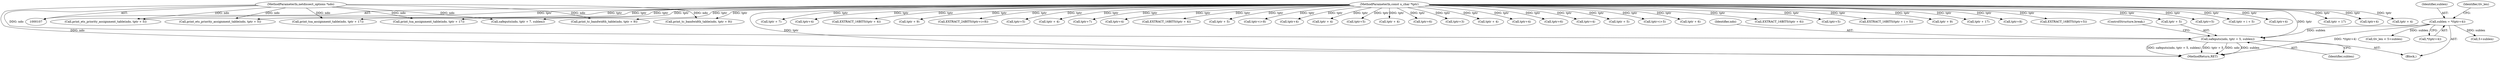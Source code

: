 digraph "0_tcpdump_34cec721d39c76be1e0a600829a7b17bdfb832b6@pointer" {
"1000273" [label="(Call,safeputs(ndo, tptr + 5, sublen))"];
"1000108" [label="(MethodParameterIn,netdissect_options *ndo)"];
"1000109" [label="(MethodParameterIn,const u_char *tptr)"];
"1000254" [label="(Call,sublen = *(tptr+4))"];
"1000434" [label="(Call,print_ets_priority_assignment_table(ndo, tptr + 5))"];
"1000579" [label="(Call,tptr+i+5)"];
"1000254" [label="(Call,sublen = *(tptr+4))"];
"1000274" [label="(Identifier,ndo)"];
"1000810" [label="(Call,tptr + 6)"];
"1000809" [label="(Call,EXTRACT_16BITS(tptr + 6))"];
"1000261" [label="(Call,tlv_len < 5+sublen)"];
"1000401" [label="(Call,print_ets_priority_assignment_table(ndo, tptr + 5))"];
"1000664" [label="(Call,tptr+5)"];
"1000275" [label="(Call,tptr + 5)"];
"1000603" [label="(Call,EXTRACT_16BITS(tptr + i + 5))"];
"1000278" [label="(Identifier,sublen)"];
"1000109" [label="(MethodParameterIn,const u_char *tptr)"];
"1000441" [label="(Call,tptr + 9)"];
"1000446" [label="(Call,tptr + 17)"];
"1000256" [label="(Call,*(tptr+4))"];
"1000747" [label="(Call,tptr+8)"];
"1000179" [label="(Call,EXTRACT_16BITS(tptr+5))"];
"1000328" [label="(Call,tptr+5)"];
"1000604" [label="(Call,tptr + i + 5)"];
"1000461" [label="(Call,tptr+4)"];
"1000413" [label="(Call,tptr + 17)"];
"1000630" [label="(Call,tptr+4)"];
"1000108" [label="(MethodParameterIn,netdissect_options *ndo)"];
"1000192" [label="(Call,tptr + 4)"];
"1000241" [label="(Call,tptr + 7)"];
"1000239" [label="(Call,safeputs(ndo, tptr + 7, sublen))"];
"1000257" [label="(Call,tptr+4)"];
"1000209" [label="(Call,EXTRACT_16BITS(tptr + 4))"];
"1000408" [label="(Call,tptr + 9)"];
"1000411" [label="(Call,print_tsa_assignment_table(ndo, tptr + 17))"];
"1000406" [label="(Call,print_tc_bandwidth_table(ndo, tptr + 9))"];
"1000838" [label="(Call,EXTRACT_24BITS(tptr+i+8))"];
"1000444" [label="(Call,print_tsa_assignment_table(ndo, tptr + 17))"];
"1000180" [label="(Call,tptr+5)"];
"1000262" [label="(Identifier,tlv_len)"];
"1000161" [label="(Call,tptr + 4)"];
"1000712" [label="(Call,tptr+7)"];
"1000374" [label="(Call,tptr+4)"];
"1000439" [label="(Call,print_tc_bandwidth_table(ndo, tptr + 9))"];
"1000160" [label="(Call,EXTRACT_16BITS(tptr + 4))"];
"1000436" [label="(Call,tptr + 5)"];
"1000839" [label="(Call,tptr+i+8)"];
"1000291" [label="(Call,tptr+4)"];
"1000146" [label="(Block,)"];
"1000540" [label="(Call,tptr + 4)"];
"1000255" [label="(Identifier,sublen)"];
"1000495" [label="(Call,tptr+5)"];
"1000273" [label="(Call,safeputs(ndo, tptr + 5, sublen))"];
"1000431" [label="(Call,tptr + 4)"];
"1000869" [label="(MethodReturn,RET)"];
"1000263" [label="(Call,5+sublen)"];
"1000223" [label="(Call,tptr+6)"];
"1000130" [label="(Call,tptr+3)"];
"1000210" [label="(Call,tptr + 4)"];
"1000279" [label="(ControlStructure,break;)"];
"1000780" [label="(Call,tptr+4)"];
"1000694" [label="(Call,tptr+6)"];
"1000188" [label="(Call,tptr+4)"];
"1000403" [label="(Call,tptr + 5)"];
"1000273" -> "1000146"  [label="AST: "];
"1000273" -> "1000278"  [label="CFG: "];
"1000274" -> "1000273"  [label="AST: "];
"1000275" -> "1000273"  [label="AST: "];
"1000278" -> "1000273"  [label="AST: "];
"1000279" -> "1000273"  [label="CFG: "];
"1000273" -> "1000869"  [label="DDG: tptr + 5"];
"1000273" -> "1000869"  [label="DDG: ndo"];
"1000273" -> "1000869"  [label="DDG: sublen"];
"1000273" -> "1000869"  [label="DDG: safeputs(ndo, tptr + 5, sublen)"];
"1000108" -> "1000273"  [label="DDG: ndo"];
"1000109" -> "1000273"  [label="DDG: tptr"];
"1000254" -> "1000273"  [label="DDG: sublen"];
"1000108" -> "1000107"  [label="AST: "];
"1000108" -> "1000869"  [label="DDG: ndo"];
"1000108" -> "1000239"  [label="DDG: ndo"];
"1000108" -> "1000401"  [label="DDG: ndo"];
"1000108" -> "1000406"  [label="DDG: ndo"];
"1000108" -> "1000411"  [label="DDG: ndo"];
"1000108" -> "1000434"  [label="DDG: ndo"];
"1000108" -> "1000439"  [label="DDG: ndo"];
"1000108" -> "1000444"  [label="DDG: ndo"];
"1000109" -> "1000107"  [label="AST: "];
"1000109" -> "1000869"  [label="DDG: tptr"];
"1000109" -> "1000130"  [label="DDG: tptr"];
"1000109" -> "1000160"  [label="DDG: tptr"];
"1000109" -> "1000161"  [label="DDG: tptr"];
"1000109" -> "1000179"  [label="DDG: tptr"];
"1000109" -> "1000180"  [label="DDG: tptr"];
"1000109" -> "1000188"  [label="DDG: tptr"];
"1000109" -> "1000192"  [label="DDG: tptr"];
"1000109" -> "1000209"  [label="DDG: tptr"];
"1000109" -> "1000210"  [label="DDG: tptr"];
"1000109" -> "1000223"  [label="DDG: tptr"];
"1000109" -> "1000239"  [label="DDG: tptr"];
"1000109" -> "1000241"  [label="DDG: tptr"];
"1000109" -> "1000257"  [label="DDG: tptr"];
"1000109" -> "1000275"  [label="DDG: tptr"];
"1000109" -> "1000291"  [label="DDG: tptr"];
"1000109" -> "1000328"  [label="DDG: tptr"];
"1000109" -> "1000374"  [label="DDG: tptr"];
"1000109" -> "1000401"  [label="DDG: tptr"];
"1000109" -> "1000403"  [label="DDG: tptr"];
"1000109" -> "1000406"  [label="DDG: tptr"];
"1000109" -> "1000408"  [label="DDG: tptr"];
"1000109" -> "1000411"  [label="DDG: tptr"];
"1000109" -> "1000413"  [label="DDG: tptr"];
"1000109" -> "1000431"  [label="DDG: tptr"];
"1000109" -> "1000434"  [label="DDG: tptr"];
"1000109" -> "1000436"  [label="DDG: tptr"];
"1000109" -> "1000439"  [label="DDG: tptr"];
"1000109" -> "1000441"  [label="DDG: tptr"];
"1000109" -> "1000444"  [label="DDG: tptr"];
"1000109" -> "1000446"  [label="DDG: tptr"];
"1000109" -> "1000461"  [label="DDG: tptr"];
"1000109" -> "1000495"  [label="DDG: tptr"];
"1000109" -> "1000540"  [label="DDG: tptr"];
"1000109" -> "1000579"  [label="DDG: tptr"];
"1000109" -> "1000603"  [label="DDG: tptr"];
"1000109" -> "1000604"  [label="DDG: tptr"];
"1000109" -> "1000630"  [label="DDG: tptr"];
"1000109" -> "1000664"  [label="DDG: tptr"];
"1000109" -> "1000694"  [label="DDG: tptr"];
"1000109" -> "1000712"  [label="DDG: tptr"];
"1000109" -> "1000747"  [label="DDG: tptr"];
"1000109" -> "1000780"  [label="DDG: tptr"];
"1000109" -> "1000809"  [label="DDG: tptr"];
"1000109" -> "1000810"  [label="DDG: tptr"];
"1000109" -> "1000838"  [label="DDG: tptr"];
"1000109" -> "1000839"  [label="DDG: tptr"];
"1000254" -> "1000146"  [label="AST: "];
"1000254" -> "1000256"  [label="CFG: "];
"1000255" -> "1000254"  [label="AST: "];
"1000256" -> "1000254"  [label="AST: "];
"1000262" -> "1000254"  [label="CFG: "];
"1000254" -> "1000869"  [label="DDG: *(tptr+4)"];
"1000254" -> "1000261"  [label="DDG: sublen"];
"1000254" -> "1000263"  [label="DDG: sublen"];
}
